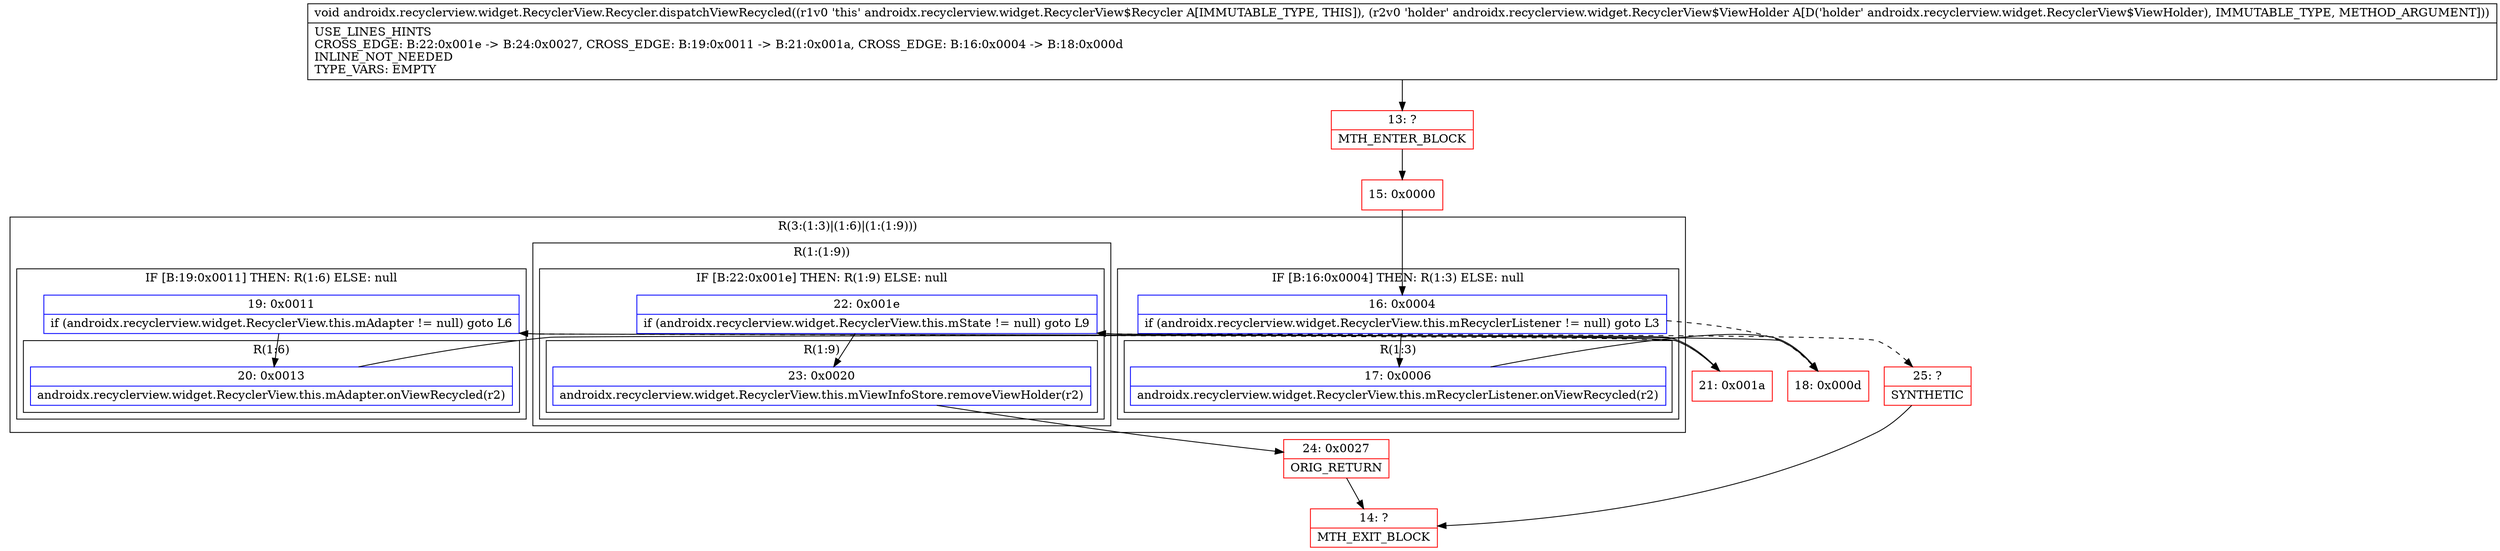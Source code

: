 digraph "CFG forandroidx.recyclerview.widget.RecyclerView.Recycler.dispatchViewRecycled(Landroidx\/recyclerview\/widget\/RecyclerView$ViewHolder;)V" {
subgraph cluster_Region_1348592770 {
label = "R(3:(1:3)|(1:6)|(1:(1:9)))";
node [shape=record,color=blue];
subgraph cluster_IfRegion_404617864 {
label = "IF [B:16:0x0004] THEN: R(1:3) ELSE: null";
node [shape=record,color=blue];
Node_16 [shape=record,label="{16\:\ 0x0004|if (androidx.recyclerview.widget.RecyclerView.this.mRecyclerListener != null) goto L3\l}"];
subgraph cluster_Region_244511670 {
label = "R(1:3)";
node [shape=record,color=blue];
Node_17 [shape=record,label="{17\:\ 0x0006|androidx.recyclerview.widget.RecyclerView.this.mRecyclerListener.onViewRecycled(r2)\l}"];
}
}
subgraph cluster_IfRegion_2103265412 {
label = "IF [B:19:0x0011] THEN: R(1:6) ELSE: null";
node [shape=record,color=blue];
Node_19 [shape=record,label="{19\:\ 0x0011|if (androidx.recyclerview.widget.RecyclerView.this.mAdapter != null) goto L6\l}"];
subgraph cluster_Region_583530073 {
label = "R(1:6)";
node [shape=record,color=blue];
Node_20 [shape=record,label="{20\:\ 0x0013|androidx.recyclerview.widget.RecyclerView.this.mAdapter.onViewRecycled(r2)\l}"];
}
}
subgraph cluster_Region_1434030387 {
label = "R(1:(1:9))";
node [shape=record,color=blue];
subgraph cluster_IfRegion_1282393961 {
label = "IF [B:22:0x001e] THEN: R(1:9) ELSE: null";
node [shape=record,color=blue];
Node_22 [shape=record,label="{22\:\ 0x001e|if (androidx.recyclerview.widget.RecyclerView.this.mState != null) goto L9\l}"];
subgraph cluster_Region_1541517064 {
label = "R(1:9)";
node [shape=record,color=blue];
Node_23 [shape=record,label="{23\:\ 0x0020|androidx.recyclerview.widget.RecyclerView.this.mViewInfoStore.removeViewHolder(r2)\l}"];
}
}
}
}
Node_13 [shape=record,color=red,label="{13\:\ ?|MTH_ENTER_BLOCK\l}"];
Node_15 [shape=record,color=red,label="{15\:\ 0x0000}"];
Node_18 [shape=record,color=red,label="{18\:\ 0x000d}"];
Node_21 [shape=record,color=red,label="{21\:\ 0x001a}"];
Node_24 [shape=record,color=red,label="{24\:\ 0x0027|ORIG_RETURN\l}"];
Node_14 [shape=record,color=red,label="{14\:\ ?|MTH_EXIT_BLOCK\l}"];
Node_25 [shape=record,color=red,label="{25\:\ ?|SYNTHETIC\l}"];
MethodNode[shape=record,label="{void androidx.recyclerview.widget.RecyclerView.Recycler.dispatchViewRecycled((r1v0 'this' androidx.recyclerview.widget.RecyclerView$Recycler A[IMMUTABLE_TYPE, THIS]), (r2v0 'holder' androidx.recyclerview.widget.RecyclerView$ViewHolder A[D('holder' androidx.recyclerview.widget.RecyclerView$ViewHolder), IMMUTABLE_TYPE, METHOD_ARGUMENT]))  | USE_LINES_HINTS\lCROSS_EDGE: B:22:0x001e \-\> B:24:0x0027, CROSS_EDGE: B:19:0x0011 \-\> B:21:0x001a, CROSS_EDGE: B:16:0x0004 \-\> B:18:0x000d\lINLINE_NOT_NEEDED\lTYPE_VARS: EMPTY\l}"];
MethodNode -> Node_13;Node_16 -> Node_17;
Node_16 -> Node_18[style=dashed];
Node_17 -> Node_18;
Node_19 -> Node_20;
Node_19 -> Node_21[style=dashed];
Node_20 -> Node_21;
Node_22 -> Node_23;
Node_22 -> Node_25[style=dashed];
Node_23 -> Node_24;
Node_13 -> Node_15;
Node_15 -> Node_16;
Node_18 -> Node_19;
Node_21 -> Node_22;
Node_24 -> Node_14;
Node_25 -> Node_14;
}


